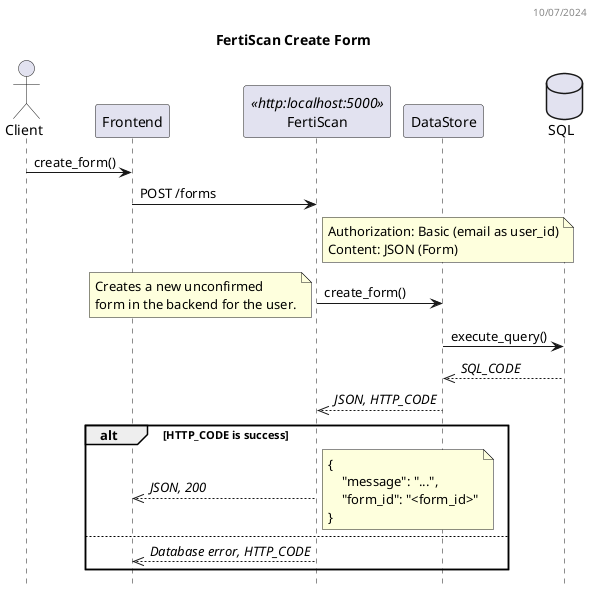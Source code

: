@startuml FertiScan Sequence Diagram
header 10/07/2024

title FertiScan Create Form
hide empty members
hide footbox

actor "Client" as C
participant Frontend as FE
participant FertiScan as BE <<http:localhost:5000>>
participant DataStore as DS
database SQL as DB

C -> FE: create_form()
FE -> BE: POST /forms
note right BE
  Authorization: Basic (email as user_id)
  Content: JSON (Form)
end note
BE -> DS: create_form()
note left
    Creates a new unconfirmed
    form in the backend for the user.
end note
DS -> DB: execute_query()
DS <<-- DB: //SQL_CODE//
BE <<-- DS: //JSON, HTTP_CODE//
alt HTTP_CODE is success
  FE <<-- BE: //JSON, 200//
  note right
    {
        "message": "...",
        "form_id": "<form_id>"
    }
  end note
else
  FE <<-- BE: //Database error, HTTP_CODE//
end

@enduml
